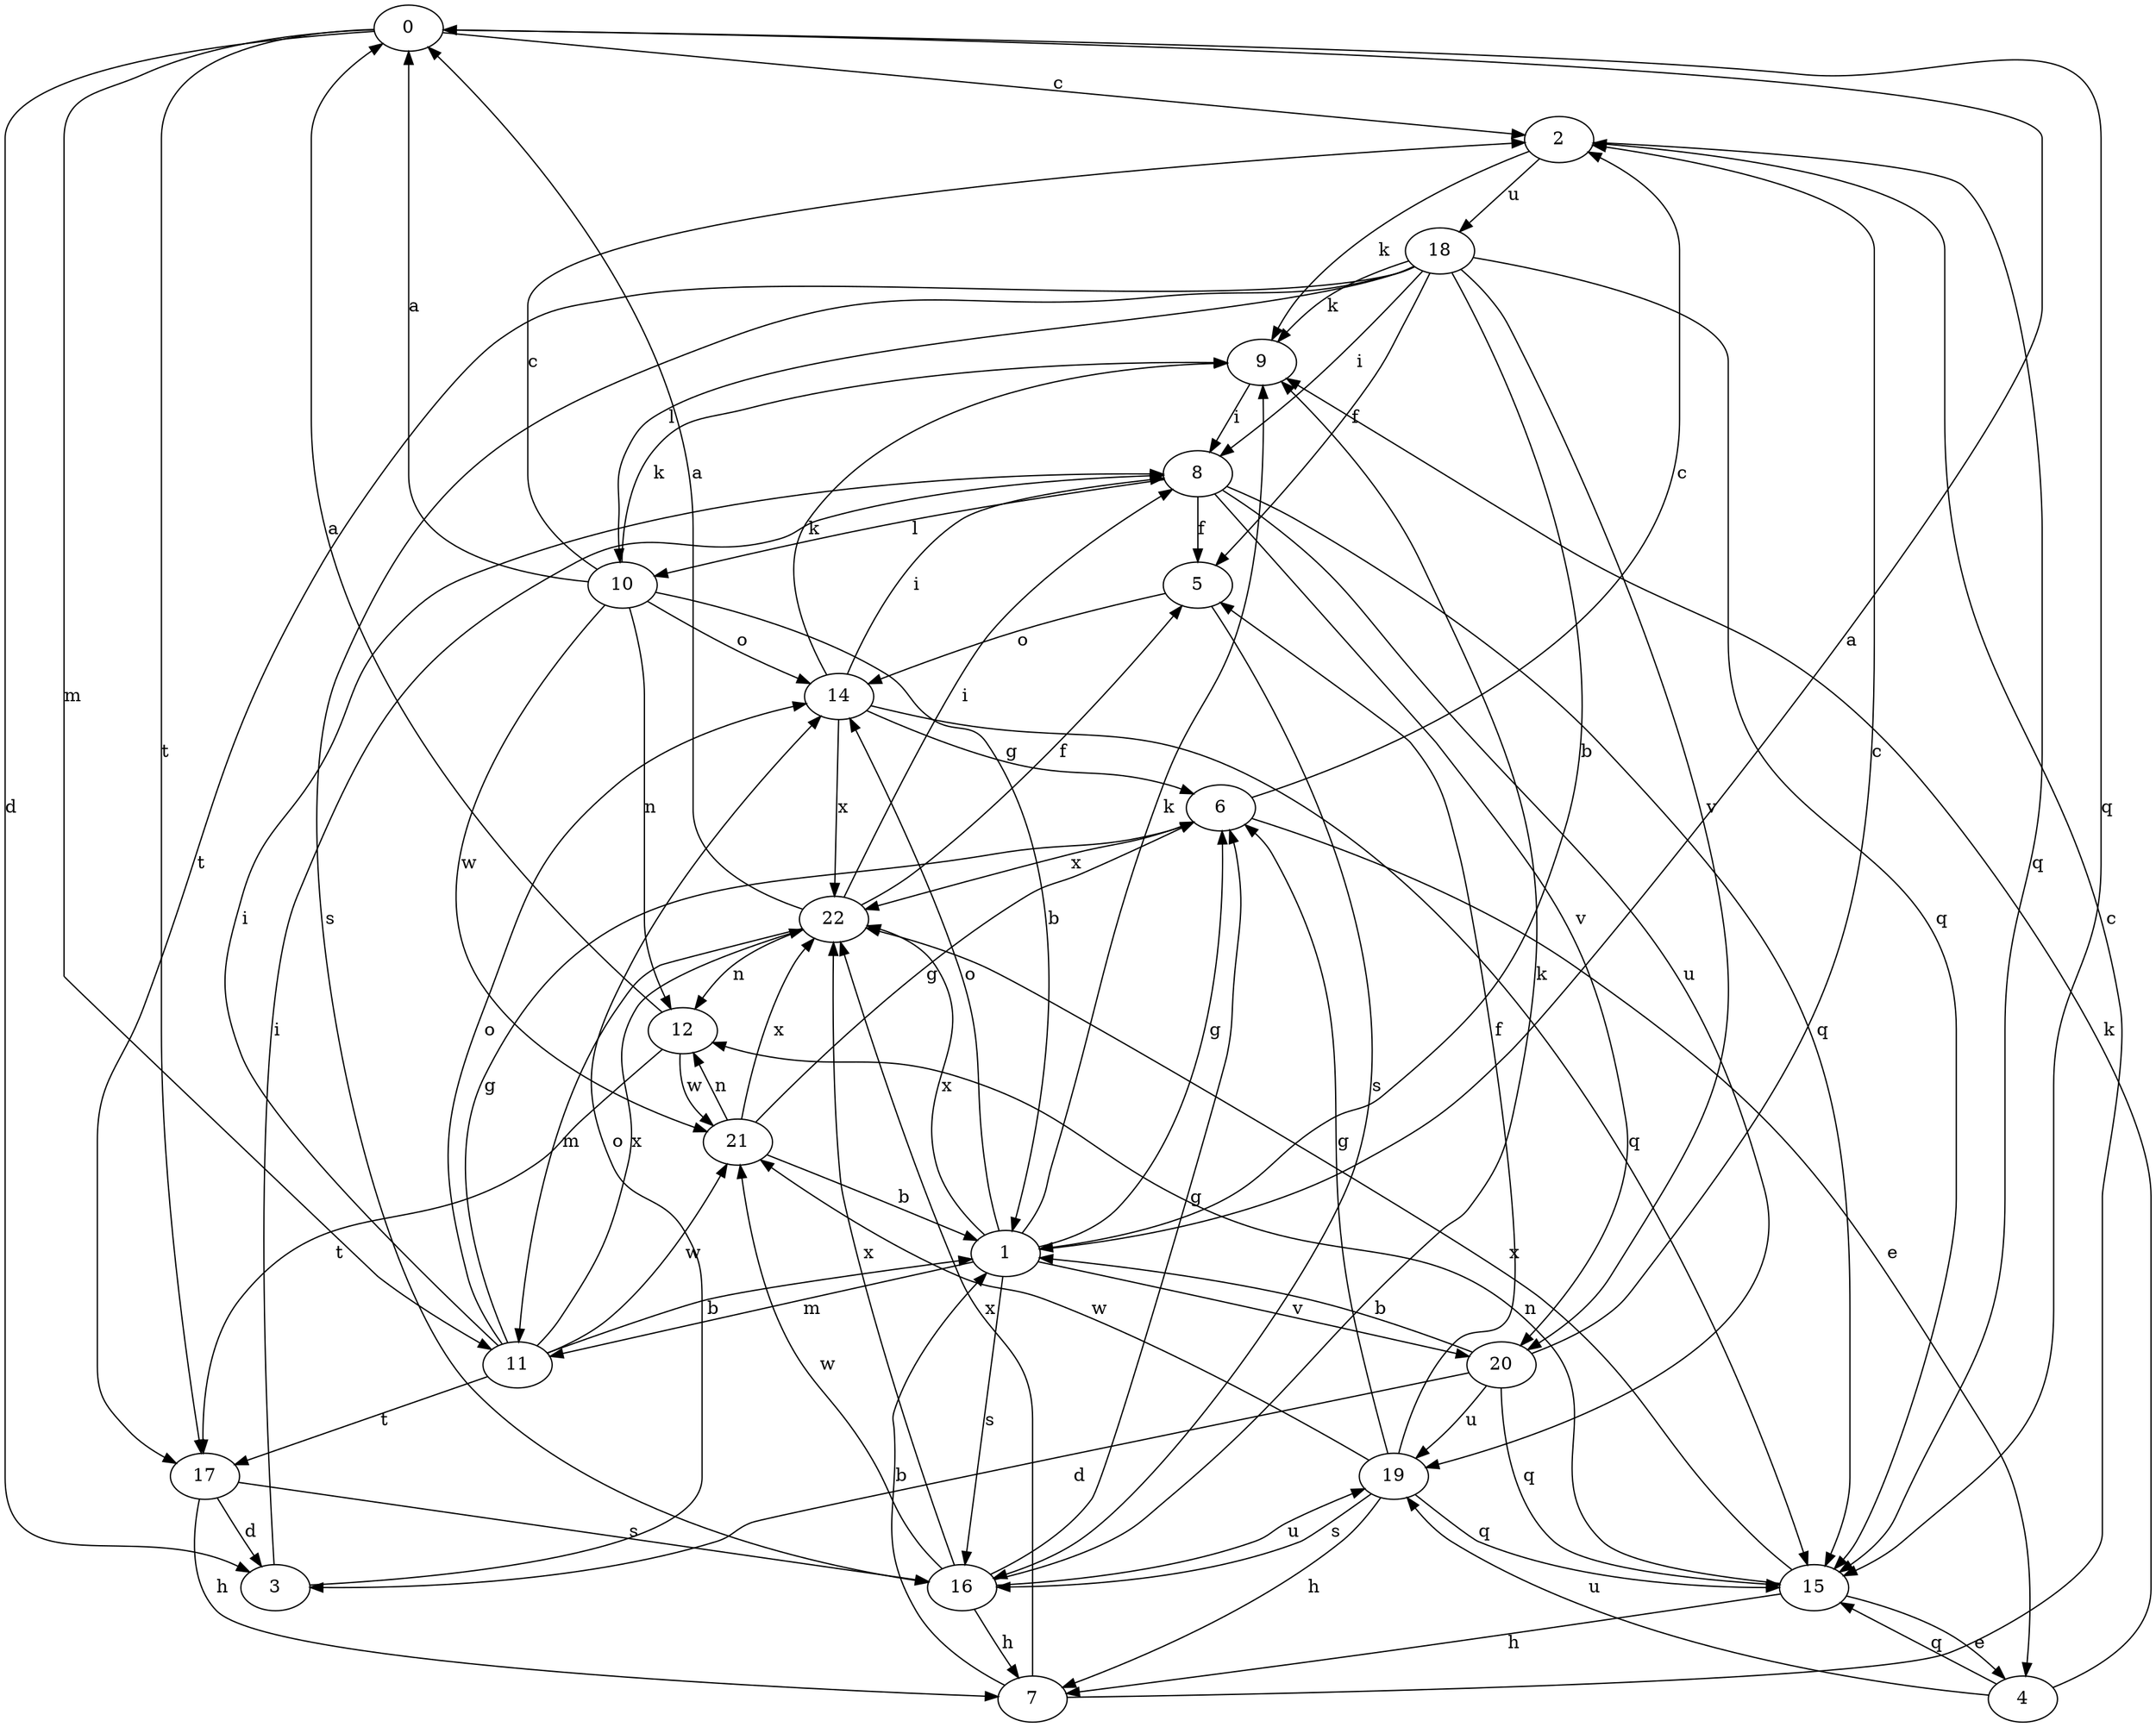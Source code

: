 strict digraph  {
0;
1;
2;
3;
4;
5;
6;
7;
8;
9;
10;
11;
12;
14;
15;
16;
17;
18;
19;
20;
21;
22;
0 -> 2  [label=c];
0 -> 3  [label=d];
0 -> 11  [label=m];
0 -> 15  [label=q];
0 -> 17  [label=t];
1 -> 0  [label=a];
1 -> 6  [label=g];
1 -> 9  [label=k];
1 -> 11  [label=m];
1 -> 14  [label=o];
1 -> 16  [label=s];
1 -> 20  [label=v];
1 -> 22  [label=x];
2 -> 9  [label=k];
2 -> 15  [label=q];
2 -> 18  [label=u];
3 -> 8  [label=i];
3 -> 14  [label=o];
4 -> 9  [label=k];
4 -> 15  [label=q];
4 -> 19  [label=u];
5 -> 14  [label=o];
5 -> 16  [label=s];
6 -> 2  [label=c];
6 -> 4  [label=e];
6 -> 22  [label=x];
7 -> 1  [label=b];
7 -> 2  [label=c];
7 -> 22  [label=x];
8 -> 5  [label=f];
8 -> 10  [label=l];
8 -> 15  [label=q];
8 -> 19  [label=u];
8 -> 20  [label=v];
9 -> 8  [label=i];
10 -> 0  [label=a];
10 -> 1  [label=b];
10 -> 2  [label=c];
10 -> 9  [label=k];
10 -> 12  [label=n];
10 -> 14  [label=o];
10 -> 21  [label=w];
11 -> 1  [label=b];
11 -> 6  [label=g];
11 -> 8  [label=i];
11 -> 14  [label=o];
11 -> 17  [label=t];
11 -> 21  [label=w];
11 -> 22  [label=x];
12 -> 0  [label=a];
12 -> 17  [label=t];
12 -> 21  [label=w];
14 -> 6  [label=g];
14 -> 8  [label=i];
14 -> 9  [label=k];
14 -> 15  [label=q];
14 -> 22  [label=x];
15 -> 4  [label=e];
15 -> 7  [label=h];
15 -> 12  [label=n];
15 -> 22  [label=x];
16 -> 6  [label=g];
16 -> 7  [label=h];
16 -> 9  [label=k];
16 -> 19  [label=u];
16 -> 21  [label=w];
16 -> 22  [label=x];
17 -> 3  [label=d];
17 -> 7  [label=h];
17 -> 16  [label=s];
18 -> 1  [label=b];
18 -> 5  [label=f];
18 -> 8  [label=i];
18 -> 9  [label=k];
18 -> 10  [label=l];
18 -> 15  [label=q];
18 -> 16  [label=s];
18 -> 17  [label=t];
18 -> 20  [label=v];
19 -> 5  [label=f];
19 -> 6  [label=g];
19 -> 7  [label=h];
19 -> 15  [label=q];
19 -> 16  [label=s];
19 -> 21  [label=w];
20 -> 1  [label=b];
20 -> 2  [label=c];
20 -> 3  [label=d];
20 -> 15  [label=q];
20 -> 19  [label=u];
21 -> 1  [label=b];
21 -> 6  [label=g];
21 -> 12  [label=n];
21 -> 22  [label=x];
22 -> 0  [label=a];
22 -> 5  [label=f];
22 -> 8  [label=i];
22 -> 11  [label=m];
22 -> 12  [label=n];
}
